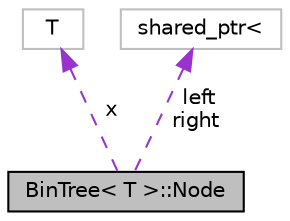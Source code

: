 digraph "BinTree&lt; T &gt;::Node"
{
 // INTERACTIVE_SVG=YES
 // LATEX_PDF_SIZE
  edge [fontname="Helvetica",fontsize="10",labelfontname="Helvetica",labelfontsize="10"];
  node [fontname="Helvetica",fontsize="10",shape=record];
  Node1 [label="BinTree\< T \>::Node",height=0.2,width=0.4,color="black", fillcolor="grey75", style="filled", fontcolor="black",tooltip=" "];
  Node2 -> Node1 [dir="back",color="darkorchid3",fontsize="10",style="dashed",label=" x" ,fontname="Helvetica"];
  Node2 [label="T",height=0.2,width=0.4,color="grey75", fillcolor="white", style="filled",tooltip=" "];
  Node3 -> Node1 [dir="back",color="darkorchid3",fontsize="10",style="dashed",label=" left\nright" ,fontname="Helvetica"];
  Node3 [label="shared_ptr\<",height=0.2,width=0.4,color="grey75", fillcolor="white", style="filled",tooltip=" "];
}
